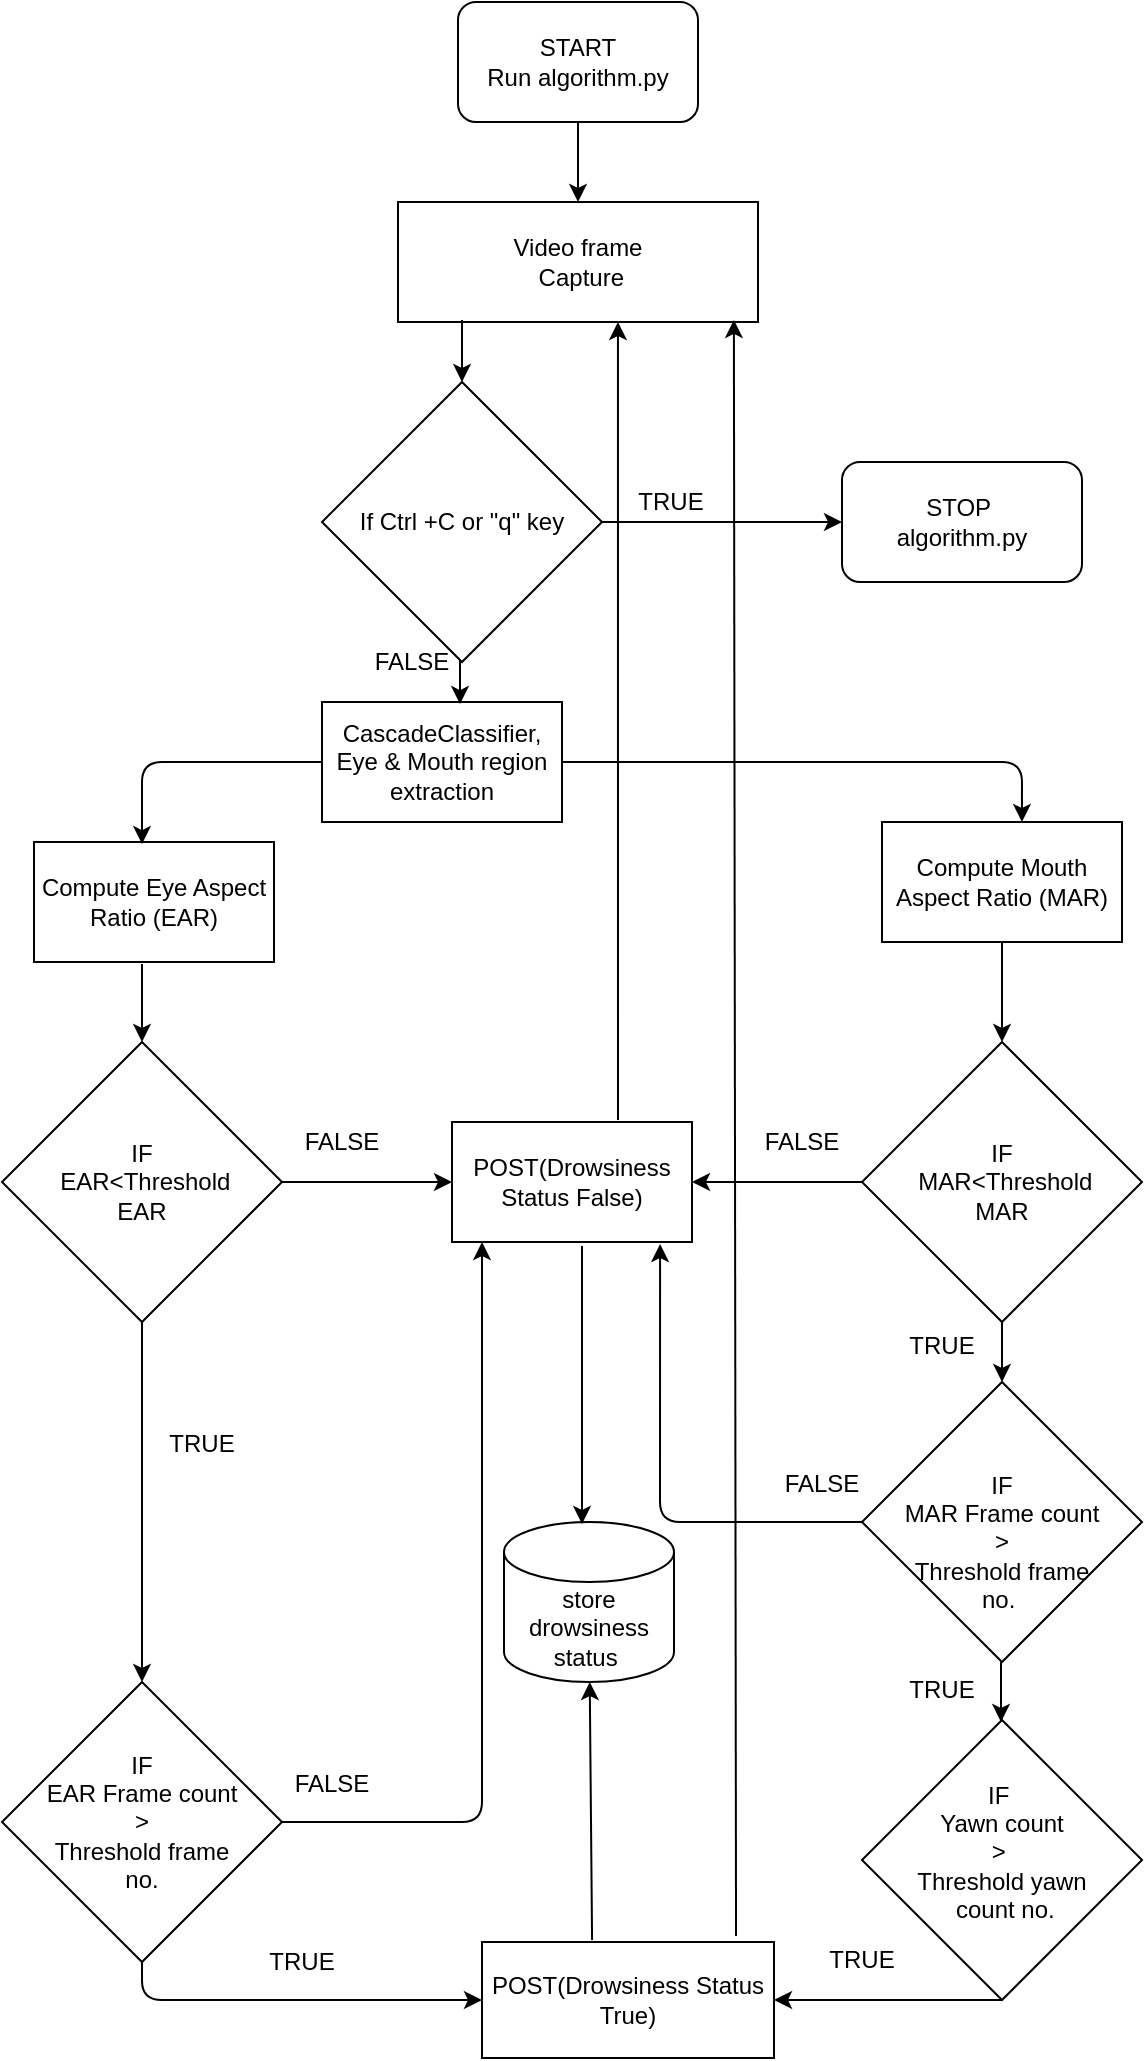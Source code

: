 <mxfile version="14.1.2" type="github"><diagram id="ToHrhrLqRsKoYTBExhkf" name="Page-1"><mxGraphModel dx="763" dy="1590" grid="1" gridSize="10" guides="1" tooltips="1" connect="1" arrows="1" fold="1" page="1" pageScale="1" pageWidth="850" pageHeight="1100" math="0" shadow="0"><root><mxCell id="0"/><mxCell id="1" parent="0"/><mxCell id="h6RY7vYVsL6nB2M1qgdw-1" value="START&lt;br&gt;Run algorithm.py" style="rounded=1;whiteSpace=wrap;html=1;" parent="1" vertex="1"><mxGeometry x="358" y="-240" width="120" height="60" as="geometry"/></mxCell><mxCell id="h6RY7vYVsL6nB2M1qgdw-2" value="CascadeClassifier, Eye &amp;amp; Mouth region extraction" style="rounded=0;whiteSpace=wrap;html=1;" parent="1" vertex="1"><mxGeometry x="290" y="110" width="120" height="60" as="geometry"/></mxCell><mxCell id="h6RY7vYVsL6nB2M1qgdw-3" value="Compute Mouth Aspect Ratio (MAR)" style="rounded=0;whiteSpace=wrap;html=1;" parent="1" vertex="1"><mxGeometry x="570" y="170" width="120" height="60" as="geometry"/></mxCell><mxCell id="h6RY7vYVsL6nB2M1qgdw-4" value="Compute Eye Aspect Ratio (EAR)" style="rounded=0;whiteSpace=wrap;html=1;" parent="1" vertex="1"><mxGeometry x="146" y="180" width="120" height="60" as="geometry"/></mxCell><mxCell id="h6RY7vYVsL6nB2M1qgdw-5" value="" style="rhombus;whiteSpace=wrap;html=1;" parent="1" vertex="1"><mxGeometry x="130" y="280" width="140" height="140" as="geometry"/></mxCell><mxCell id="h6RY7vYVsL6nB2M1qgdw-7" value="" style="rhombus;whiteSpace=wrap;html=1;" parent="1" vertex="1"><mxGeometry x="560" y="280" width="140" height="140" as="geometry"/></mxCell><mxCell id="h6RY7vYVsL6nB2M1qgdw-8" value="" style="rounded=0;whiteSpace=wrap;html=1;" parent="1" vertex="1"><mxGeometry x="355" y="320" width="120" height="60" as="geometry"/></mxCell><mxCell id="h6RY7vYVsL6nB2M1qgdw-9" value="" style="rhombus;whiteSpace=wrap;html=1;" parent="1" vertex="1"><mxGeometry x="130" y="600" width="140" height="140" as="geometry"/></mxCell><mxCell id="h6RY7vYVsL6nB2M1qgdw-10" value="" style="rhombus;whiteSpace=wrap;html=1;" parent="1" vertex="1"><mxGeometry x="560" y="450" width="140" height="140" as="geometry"/></mxCell><mxCell id="h6RY7vYVsL6nB2M1qgdw-11" value="" style="rhombus;whiteSpace=wrap;html=1;" parent="1" vertex="1"><mxGeometry x="560" y="619" width="140" height="140" as="geometry"/></mxCell><mxCell id="h6RY7vYVsL6nB2M1qgdw-12" value="POST(Drowsiness Status True)" style="rounded=0;whiteSpace=wrap;html=1;" parent="1" vertex="1"><mxGeometry x="370" y="730" width="146" height="58" as="geometry"/></mxCell><mxCell id="h6RY7vYVsL6nB2M1qgdw-17" value="&lt;span&gt;IF&lt;/span&gt;&lt;br&gt;&lt;span&gt;&amp;nbsp;MAR&amp;lt;Threshold MAR&lt;/span&gt;" style="text;html=1;strokeColor=none;fillColor=none;align=center;verticalAlign=middle;whiteSpace=wrap;rounded=0;" parent="1" vertex="1"><mxGeometry x="580" y="330" width="100" height="40" as="geometry"/></mxCell><mxCell id="h6RY7vYVsL6nB2M1qgdw-18" value="" style="endArrow=classic;html=1;exitX=0.5;exitY=1;exitDx=0;exitDy=0;entryX=0.5;entryY=0;entryDx=0;entryDy=0;" parent="1" source="h6RY7vYVsL6nB2M1qgdw-1" target="h6RY7vYVsL6nB2M1qgdw-54" edge="1"><mxGeometry width="50" height="50" relative="1" as="geometry"><mxPoint x="480" y="140" as="sourcePoint"/><mxPoint x="425" y="-50" as="targetPoint"/></mxGeometry></mxCell><mxCell id="h6RY7vYVsL6nB2M1qgdw-21" value="" style="endArrow=classic;html=1;entryX=0;entryY=0.5;entryDx=0;entryDy=0;exitX=1;exitY=0.5;exitDx=0;exitDy=0;" parent="1" source="h6RY7vYVsL6nB2M1qgdw-5" target="h6RY7vYVsL6nB2M1qgdw-8" edge="1"><mxGeometry width="50" height="50" relative="1" as="geometry"><mxPoint x="380" y="330" as="sourcePoint"/><mxPoint x="430" y="280" as="targetPoint"/></mxGeometry></mxCell><mxCell id="h6RY7vYVsL6nB2M1qgdw-22" value="" style="endArrow=classic;html=1;entryX=1;entryY=0.5;entryDx=0;entryDy=0;exitX=0;exitY=0.5;exitDx=0;exitDy=0;" parent="1" source="h6RY7vYVsL6nB2M1qgdw-7" target="h6RY7vYVsL6nB2M1qgdw-8" edge="1"><mxGeometry width="50" height="50" relative="1" as="geometry"><mxPoint x="510" y="320" as="sourcePoint"/><mxPoint x="365" y="360" as="targetPoint"/></mxGeometry></mxCell><mxCell id="h6RY7vYVsL6nB2M1qgdw-23" value="&lt;span&gt;IF&lt;/span&gt;&lt;br&gt;&lt;span&gt;&amp;nbsp;EAR&amp;lt;Threshold EAR&lt;/span&gt;" style="text;html=1;strokeColor=none;fillColor=none;align=center;verticalAlign=middle;whiteSpace=wrap;rounded=0;" parent="1" vertex="1"><mxGeometry x="150" y="330" width="100" height="40" as="geometry"/></mxCell><mxCell id="h6RY7vYVsL6nB2M1qgdw-24" value="" style="endArrow=classic;html=1;exitX=0.45;exitY=1.017;exitDx=0;exitDy=0;exitPerimeter=0;" parent="1" source="h6RY7vYVsL6nB2M1qgdw-4" target="h6RY7vYVsL6nB2M1qgdw-5" edge="1"><mxGeometry width="50" height="50" relative="1" as="geometry"><mxPoint x="180" y="290" as="sourcePoint"/><mxPoint x="230" y="240" as="targetPoint"/></mxGeometry></mxCell><mxCell id="h6RY7vYVsL6nB2M1qgdw-25" value="" style="endArrow=classic;html=1;exitX=0.5;exitY=1;exitDx=0;exitDy=0;entryX=0.5;entryY=0;entryDx=0;entryDy=0;" parent="1" source="h6RY7vYVsL6nB2M1qgdw-3" target="h6RY7vYVsL6nB2M1qgdw-7" edge="1"><mxGeometry width="50" height="50" relative="1" as="geometry"><mxPoint x="210" y="241.02" as="sourcePoint"/><mxPoint x="210" y="290" as="targetPoint"/></mxGeometry></mxCell><mxCell id="h6RY7vYVsL6nB2M1qgdw-26" value="FALSE" style="text;html=1;strokeColor=none;fillColor=none;align=center;verticalAlign=middle;whiteSpace=wrap;rounded=0;" parent="1" vertex="1"><mxGeometry x="280" y="320" width="40" height="20" as="geometry"/></mxCell><mxCell id="h6RY7vYVsL6nB2M1qgdw-27" value="FALSE" style="text;html=1;strokeColor=none;fillColor=none;align=center;verticalAlign=middle;whiteSpace=wrap;rounded=0;" parent="1" vertex="1"><mxGeometry x="510" y="320" width="40" height="20" as="geometry"/></mxCell><mxCell id="h6RY7vYVsL6nB2M1qgdw-28" value="" style="endArrow=classic;html=1;exitX=0.5;exitY=1;exitDx=0;exitDy=0;entryX=0.5;entryY=0;entryDx=0;entryDy=0;" parent="1" source="h6RY7vYVsL6nB2M1qgdw-5" target="h6RY7vYVsL6nB2M1qgdw-9" edge="1"><mxGeometry width="50" height="50" relative="1" as="geometry"><mxPoint x="170" y="470" as="sourcePoint"/><mxPoint x="220" y="420" as="targetPoint"/></mxGeometry></mxCell><mxCell id="h6RY7vYVsL6nB2M1qgdw-29" value="" style="endArrow=classic;html=1;exitX=0.5;exitY=1;exitDx=0;exitDy=0;" parent="1" source="h6RY7vYVsL6nB2M1qgdw-7" target="h6RY7vYVsL6nB2M1qgdw-10" edge="1"><mxGeometry width="50" height="50" relative="1" as="geometry"><mxPoint x="210" y="430" as="sourcePoint"/><mxPoint x="210" y="481" as="targetPoint"/></mxGeometry></mxCell><mxCell id="h6RY7vYVsL6nB2M1qgdw-30" value="TRUE" style="text;html=1;strokeColor=none;fillColor=none;align=center;verticalAlign=middle;whiteSpace=wrap;rounded=0;" parent="1" vertex="1"><mxGeometry x="210" y="471" width="40" height="20" as="geometry"/></mxCell><mxCell id="h6RY7vYVsL6nB2M1qgdw-31" value="TRUE" style="text;html=1;strokeColor=none;fillColor=none;align=center;verticalAlign=middle;whiteSpace=wrap;rounded=0;" parent="1" vertex="1"><mxGeometry x="580" y="417" width="40" height="30" as="geometry"/></mxCell><mxCell id="h6RY7vYVsL6nB2M1qgdw-32" value="IF &lt;br&gt;EAR Frame count &amp;gt;&lt;br&gt;Threshold frame no." style="text;html=1;strokeColor=none;fillColor=none;align=center;verticalAlign=middle;whiteSpace=wrap;rounded=0;" parent="1" vertex="1"><mxGeometry x="150" y="639" width="100" height="62" as="geometry"/></mxCell><mxCell id="h6RY7vYVsL6nB2M1qgdw-33" value="IF &lt;br&gt;MAR Frame count &amp;gt;&lt;br&gt;Threshold frame no.&amp;nbsp;" style="text;html=1;strokeColor=none;fillColor=none;align=center;verticalAlign=middle;whiteSpace=wrap;rounded=0;" parent="1" vertex="1"><mxGeometry x="580" y="499" width="100" height="62" as="geometry"/></mxCell><mxCell id="h6RY7vYVsL6nB2M1qgdw-34" value="" style="endArrow=classic;html=1;exitX=1;exitY=0.5;exitDx=0;exitDy=0;" parent="1" source="h6RY7vYVsL6nB2M1qgdw-9" edge="1"><mxGeometry width="50" height="50" relative="1" as="geometry"><mxPoint x="280" y="541" as="sourcePoint"/><mxPoint x="370" y="380" as="targetPoint"/><Array as="points"><mxPoint x="370" y="670"/></Array></mxGeometry></mxCell><mxCell id="h6RY7vYVsL6nB2M1qgdw-35" value="" style="endArrow=classic;html=1;exitX=0;exitY=0.5;exitDx=0;exitDy=0;entryX=0.867;entryY=1.017;entryDx=0;entryDy=0;entryPerimeter=0;" parent="1" source="h6RY7vYVsL6nB2M1qgdw-10" target="h6RY7vYVsL6nB2M1qgdw-8" edge="1"><mxGeometry width="50" height="50" relative="1" as="geometry"><mxPoint x="430" y="500" as="sourcePoint"/><mxPoint x="520" y="350" as="targetPoint"/><Array as="points"><mxPoint x="459" y="520"/></Array></mxGeometry></mxCell><mxCell id="h6RY7vYVsL6nB2M1qgdw-36" value="FALSE" style="text;html=1;strokeColor=none;fillColor=none;align=center;verticalAlign=middle;whiteSpace=wrap;rounded=0;" parent="1" vertex="1"><mxGeometry x="275" y="641" width="40" height="20" as="geometry"/></mxCell><mxCell id="h6RY7vYVsL6nB2M1qgdw-38" value="POST(Drowsiness Status False)" style="text;html=1;strokeColor=none;fillColor=none;align=center;verticalAlign=middle;whiteSpace=wrap;rounded=0;" parent="1" vertex="1"><mxGeometry x="370" y="350" width="90" as="geometry"/></mxCell><mxCell id="h6RY7vYVsL6nB2M1qgdw-40" value="" style="endArrow=classic;html=1;exitX=0.5;exitY=1;exitDx=0;exitDy=0;" parent="1" edge="1"><mxGeometry width="50" height="50" relative="1" as="geometry"><mxPoint x="629.5" y="590" as="sourcePoint"/><mxPoint x="629.5" y="620" as="targetPoint"/></mxGeometry></mxCell><mxCell id="h6RY7vYVsL6nB2M1qgdw-41" value="TRUE" style="text;html=1;strokeColor=none;fillColor=none;align=center;verticalAlign=middle;whiteSpace=wrap;rounded=0;" parent="1" vertex="1"><mxGeometry x="580" y="589" width="40" height="30" as="geometry"/></mxCell><mxCell id="h6RY7vYVsL6nB2M1qgdw-42" value="FALSE" style="text;html=1;strokeColor=none;fillColor=none;align=center;verticalAlign=middle;whiteSpace=wrap;rounded=0;" parent="1" vertex="1"><mxGeometry x="520" y="491" width="40" height="20" as="geometry"/></mxCell><mxCell id="h6RY7vYVsL6nB2M1qgdw-43" value="&lt;span&gt;IF&amp;nbsp; &lt;br&gt;Yawn count &lt;br&gt;&amp;gt;&amp;nbsp;&lt;/span&gt;&lt;br&gt;&lt;span&gt;Threshold yawn&lt;br&gt;&amp;nbsp;count no.&lt;/span&gt;" style="text;html=1;strokeColor=none;fillColor=none;align=center;verticalAlign=middle;whiteSpace=wrap;rounded=0;" parent="1" vertex="1"><mxGeometry x="580" y="641" width="100" height="88" as="geometry"/></mxCell><mxCell id="h6RY7vYVsL6nB2M1qgdw-44" value="" style="endArrow=classic;html=1;exitX=0.5;exitY=1;exitDx=0;exitDy=0;entryX=0;entryY=0.5;entryDx=0;entryDy=0;" parent="1" source="h6RY7vYVsL6nB2M1qgdw-9" target="h6RY7vYVsL6nB2M1qgdw-12" edge="1"><mxGeometry width="50" height="50" relative="1" as="geometry"><mxPoint x="200" y="770" as="sourcePoint"/><mxPoint x="360" y="765" as="targetPoint"/><Array as="points"><mxPoint x="200" y="759"/></Array></mxGeometry></mxCell><mxCell id="h6RY7vYVsL6nB2M1qgdw-47" value="" style="endArrow=classic;html=1;entryX=1;entryY=0.5;entryDx=0;entryDy=0;exitX=0.5;exitY=1;exitDx=0;exitDy=0;" parent="1" source="h6RY7vYVsL6nB2M1qgdw-11" target="h6RY7vYVsL6nB2M1qgdw-12" edge="1"><mxGeometry width="50" height="50" relative="1" as="geometry"><mxPoint x="590" y="840" as="sourcePoint"/><mxPoint x="640" y="790" as="targetPoint"/></mxGeometry></mxCell><mxCell id="h6RY7vYVsL6nB2M1qgdw-48" value="" style="endArrow=classic;html=1;exitX=0;exitY=0.5;exitDx=0;exitDy=0;entryX=0.45;entryY=0.017;entryDx=0;entryDy=0;entryPerimeter=0;" parent="1" source="h6RY7vYVsL6nB2M1qgdw-2" target="h6RY7vYVsL6nB2M1qgdw-4" edge="1"><mxGeometry width="50" height="50" relative="1" as="geometry"><mxPoint x="250" y="140" as="sourcePoint"/><mxPoint x="300" y="90" as="targetPoint"/><Array as="points"><mxPoint x="200" y="140"/></Array></mxGeometry></mxCell><mxCell id="h6RY7vYVsL6nB2M1qgdw-49" value="" style="endArrow=classic;html=1;exitX=1;exitY=0.5;exitDx=0;exitDy=0;entryX=0.583;entryY=0;entryDx=0;entryDy=0;entryPerimeter=0;" parent="1" source="h6RY7vYVsL6nB2M1qgdw-2" target="h6RY7vYVsL6nB2M1qgdw-3" edge="1"><mxGeometry width="50" height="50" relative="1" as="geometry"><mxPoint x="610" y="150" as="sourcePoint"/><mxPoint x="660" y="100" as="targetPoint"/><Array as="points"><mxPoint x="640" y="140"/></Array></mxGeometry></mxCell><mxCell id="h6RY7vYVsL6nB2M1qgdw-54" value="Video frame&lt;br&gt;&amp;nbsp;Capture" style="rounded=0;whiteSpace=wrap;html=1;" parent="1" vertex="1"><mxGeometry x="328" y="-140" width="180" height="60" as="geometry"/></mxCell><mxCell id="h6RY7vYVsL6nB2M1qgdw-55" value="" style="endArrow=classic;html=1;entryX=0.575;entryY=0.017;entryDx=0;entryDy=0;entryPerimeter=0;" parent="1" target="h6RY7vYVsL6nB2M1qgdw-2" edge="1"><mxGeometry width="50" height="50" relative="1" as="geometry"><mxPoint x="359" y="50" as="sourcePoint"/><mxPoint x="421" y="108" as="targetPoint"/></mxGeometry></mxCell><mxCell id="h6RY7vYVsL6nB2M1qgdw-56" value="store drowsiness status&amp;nbsp;" style="shape=cylinder3;whiteSpace=wrap;html=1;boundedLbl=1;backgroundOutline=1;size=15;" parent="1" vertex="1"><mxGeometry x="381" y="520" width="85" height="80" as="geometry"/></mxCell><mxCell id="h6RY7vYVsL6nB2M1qgdw-58" value="" style="endArrow=classic;html=1;exitX=0.377;exitY=-0.017;exitDx=0;exitDy=0;exitPerimeter=0;" parent="1" source="h6RY7vYVsL6nB2M1qgdw-12" target="h6RY7vYVsL6nB2M1qgdw-56" edge="1"><mxGeometry width="50" height="50" relative="1" as="geometry"><mxPoint x="419" y="729" as="sourcePoint"/><mxPoint x="520" y="810" as="targetPoint"/></mxGeometry></mxCell><mxCell id="h6RY7vYVsL6nB2M1qgdw-63" value="" style="endArrow=classic;html=1;entryX=0.611;entryY=1.05;entryDx=0;entryDy=0;entryPerimeter=0;" parent="1" edge="1"><mxGeometry width="50" height="50" relative="1" as="geometry"><mxPoint x="438" y="319" as="sourcePoint"/><mxPoint x="437.98" y="-80" as="targetPoint"/></mxGeometry></mxCell><mxCell id="h6RY7vYVsL6nB2M1qgdw-64" value="" style="endArrow=classic;html=1;entryX=0.933;entryY=0.983;entryDx=0;entryDy=0;entryPerimeter=0;exitX=0.87;exitY=-0.052;exitDx=0;exitDy=0;exitPerimeter=0;" parent="1" source="h6RY7vYVsL6nB2M1qgdw-12" target="h6RY7vYVsL6nB2M1qgdw-54" edge="1"><mxGeometry width="50" height="50" relative="1" as="geometry"><mxPoint x="496" y="720" as="sourcePoint"/><mxPoint x="496" y="230" as="targetPoint"/></mxGeometry></mxCell><mxCell id="h6RY7vYVsL6nB2M1qgdw-70" value="If Ctrl +C or &quot;q&quot; key" style="rhombus;whiteSpace=wrap;html=1;" parent="1" vertex="1"><mxGeometry x="290" y="-50" width="140" height="140" as="geometry"/></mxCell><mxCell id="h6RY7vYVsL6nB2M1qgdw-71" value="" style="endArrow=classic;html=1;entryX=0.5;entryY=0;entryDx=0;entryDy=0;" parent="1" target="h6RY7vYVsL6nB2M1qgdw-70" edge="1"><mxGeometry width="50" height="50" relative="1" as="geometry"><mxPoint x="360" y="-81" as="sourcePoint"/><mxPoint x="410" y="-90" as="targetPoint"/></mxGeometry></mxCell><mxCell id="h6RY7vYVsL6nB2M1qgdw-75" value="STOP&amp;nbsp;&lt;br&gt;algorithm.py" style="rounded=1;whiteSpace=wrap;html=1;" parent="1" vertex="1"><mxGeometry x="550" y="-10" width="120" height="60" as="geometry"/></mxCell><mxCell id="h6RY7vYVsL6nB2M1qgdw-76" value="" style="endArrow=classic;html=1;exitX=1;exitY=0.5;exitDx=0;exitDy=0;entryX=0;entryY=0.5;entryDx=0;entryDy=0;" parent="1" source="h6RY7vYVsL6nB2M1qgdw-70" target="h6RY7vYVsL6nB2M1qgdw-75" edge="1"><mxGeometry width="50" height="50" relative="1" as="geometry"><mxPoint x="460" y="50" as="sourcePoint"/><mxPoint x="510" as="targetPoint"/></mxGeometry></mxCell><mxCell id="h6RY7vYVsL6nB2M1qgdw-77" value="FALSE" style="text;html=1;strokeColor=none;fillColor=none;align=center;verticalAlign=middle;whiteSpace=wrap;rounded=0;" parent="1" vertex="1"><mxGeometry x="315" y="-20" width="40" height="220" as="geometry"/></mxCell><mxCell id="h6RY7vYVsL6nB2M1qgdw-79" value="TRUE" style="text;html=1;strokeColor=none;fillColor=none;align=center;verticalAlign=middle;whiteSpace=wrap;rounded=0;" parent="1" vertex="1"><mxGeometry x="446.5" y="-9" width="34.5" height="37" as="geometry"/></mxCell><mxCell id="h6RY7vYVsL6nB2M1qgdw-91" value="" style="endArrow=classic;html=1;" parent="1" edge="1"><mxGeometry width="50" height="50" relative="1" as="geometry"><mxPoint x="420" y="382" as="sourcePoint"/><mxPoint x="420" y="521" as="targetPoint"/></mxGeometry></mxCell><mxCell id="h6RY7vYVsL6nB2M1qgdw-92" value="TRUE" style="text;html=1;strokeColor=none;fillColor=none;align=center;verticalAlign=middle;whiteSpace=wrap;rounded=0;" parent="1" vertex="1"><mxGeometry x="260" y="730" width="40" height="20" as="geometry"/></mxCell><mxCell id="h6RY7vYVsL6nB2M1qgdw-93" value="TRUE" style="text;html=1;strokeColor=none;fillColor=none;align=center;verticalAlign=middle;whiteSpace=wrap;rounded=0;" parent="1" vertex="1"><mxGeometry x="540" y="729" width="40" height="20" as="geometry"/></mxCell></root></mxGraphModel></diagram></mxfile>